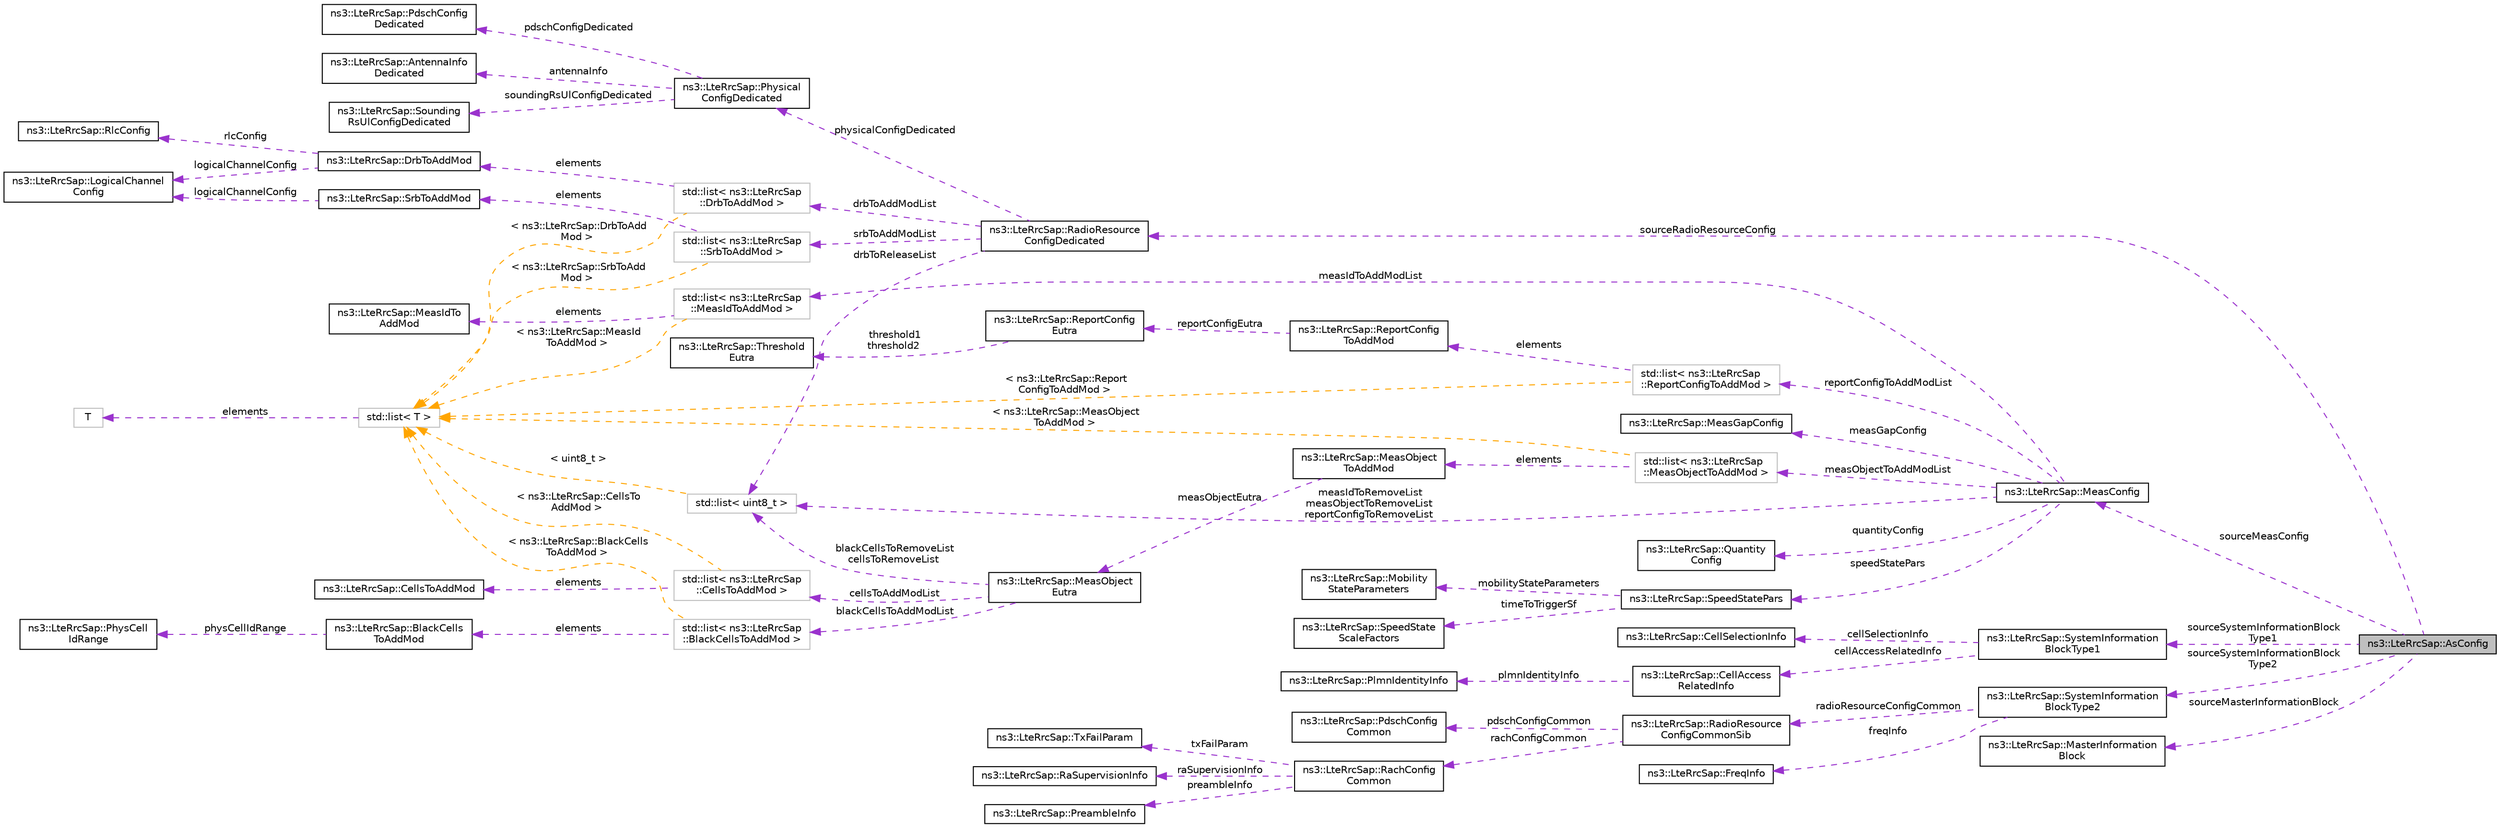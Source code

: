 digraph "ns3::LteRrcSap::AsConfig"
{
 // LATEX_PDF_SIZE
  edge [fontname="Helvetica",fontsize="10",labelfontname="Helvetica",labelfontsize="10"];
  node [fontname="Helvetica",fontsize="10",shape=record];
  rankdir="LR";
  Node1 [label="ns3::LteRrcSap::AsConfig",height=0.2,width=0.4,color="black", fillcolor="grey75", style="filled", fontcolor="black",tooltip="AsConfig structure."];
  Node2 -> Node1 [dir="back",color="darkorchid3",fontsize="10",style="dashed",label=" sourceMeasConfig" ,fontname="Helvetica"];
  Node2 [label="ns3::LteRrcSap::MeasConfig",height=0.2,width=0.4,color="black", fillcolor="white", style="filled",URL="$structns3_1_1_lte_rrc_sap_1_1_meas_config.html",tooltip="MeasConfig structure."];
  Node3 -> Node2 [dir="back",color="darkorchid3",fontsize="10",style="dashed",label=" measIdToAddModList" ,fontname="Helvetica"];
  Node3 [label="std::list\< ns3::LteRrcSap\l::MeasIdToAddMod \>",height=0.2,width=0.4,color="grey75", fillcolor="white", style="filled",tooltip=" "];
  Node4 -> Node3 [dir="back",color="darkorchid3",fontsize="10",style="dashed",label=" elements" ,fontname="Helvetica"];
  Node4 [label="ns3::LteRrcSap::MeasIdTo\lAddMod",height=0.2,width=0.4,color="black", fillcolor="white", style="filled",URL="$structns3_1_1_lte_rrc_sap_1_1_meas_id_to_add_mod.html",tooltip="MeasIdToAddMod structure."];
  Node5 -> Node3 [dir="back",color="orange",fontsize="10",style="dashed",label=" \< ns3::LteRrcSap::MeasId\lToAddMod \>" ,fontname="Helvetica"];
  Node5 [label="std::list\< T \>",height=0.2,width=0.4,color="grey75", fillcolor="white", style="filled",tooltip=" "];
  Node6 -> Node5 [dir="back",color="darkorchid3",fontsize="10",style="dashed",label=" elements" ,fontname="Helvetica"];
  Node6 [label="T",height=0.2,width=0.4,color="grey75", fillcolor="white", style="filled",tooltip=" "];
  Node7 -> Node2 [dir="back",color="darkorchid3",fontsize="10",style="dashed",label=" reportConfigToAddModList" ,fontname="Helvetica"];
  Node7 [label="std::list\< ns3::LteRrcSap\l::ReportConfigToAddMod \>",height=0.2,width=0.4,color="grey75", fillcolor="white", style="filled",tooltip=" "];
  Node8 -> Node7 [dir="back",color="darkorchid3",fontsize="10",style="dashed",label=" elements" ,fontname="Helvetica"];
  Node8 [label="ns3::LteRrcSap::ReportConfig\lToAddMod",height=0.2,width=0.4,color="black", fillcolor="white", style="filled",URL="$structns3_1_1_lte_rrc_sap_1_1_report_config_to_add_mod.html",tooltip="ReportConfigToAddMod structure."];
  Node9 -> Node8 [dir="back",color="darkorchid3",fontsize="10",style="dashed",label=" reportConfigEutra" ,fontname="Helvetica"];
  Node9 [label="ns3::LteRrcSap::ReportConfig\lEutra",height=0.2,width=0.4,color="black", fillcolor="white", style="filled",URL="$structns3_1_1_lte_rrc_sap_1_1_report_config_eutra.html",tooltip="Specifies criteria for triggering of an E-UTRA measurement reporting event."];
  Node10 -> Node9 [dir="back",color="darkorchid3",fontsize="10",style="dashed",label=" threshold1\nthreshold2" ,fontname="Helvetica"];
  Node10 [label="ns3::LteRrcSap::Threshold\lEutra",height=0.2,width=0.4,color="black", fillcolor="white", style="filled",URL="$structns3_1_1_lte_rrc_sap_1_1_threshold_eutra.html",tooltip="Threshold for event evaluation."];
  Node5 -> Node7 [dir="back",color="orange",fontsize="10",style="dashed",label=" \< ns3::LteRrcSap::Report\lConfigToAddMod \>" ,fontname="Helvetica"];
  Node11 -> Node2 [dir="back",color="darkorchid3",fontsize="10",style="dashed",label=" measIdToRemoveList\nmeasObjectToRemoveList\nreportConfigToRemoveList" ,fontname="Helvetica"];
  Node11 [label="std::list\< uint8_t \>",height=0.2,width=0.4,color="grey75", fillcolor="white", style="filled",tooltip=" "];
  Node5 -> Node11 [dir="back",color="orange",fontsize="10",style="dashed",label=" \< uint8_t \>" ,fontname="Helvetica"];
  Node12 -> Node2 [dir="back",color="darkorchid3",fontsize="10",style="dashed",label=" quantityConfig" ,fontname="Helvetica"];
  Node12 [label="ns3::LteRrcSap::Quantity\lConfig",height=0.2,width=0.4,color="black", fillcolor="white", style="filled",URL="$structns3_1_1_lte_rrc_sap_1_1_quantity_config.html",tooltip="QuantityConfig structure."];
  Node13 -> Node2 [dir="back",color="darkorchid3",fontsize="10",style="dashed",label=" speedStatePars" ,fontname="Helvetica"];
  Node13 [label="ns3::LteRrcSap::SpeedStatePars",height=0.2,width=0.4,color="black", fillcolor="white", style="filled",URL="$structns3_1_1_lte_rrc_sap_1_1_speed_state_pars.html",tooltip="SpeedStatePars structure."];
  Node14 -> Node13 [dir="back",color="darkorchid3",fontsize="10",style="dashed",label=" mobilityStateParameters" ,fontname="Helvetica"];
  Node14 [label="ns3::LteRrcSap::Mobility\lStateParameters",height=0.2,width=0.4,color="black", fillcolor="white", style="filled",URL="$structns3_1_1_lte_rrc_sap_1_1_mobility_state_parameters.html",tooltip="MobilityStateParameters structure."];
  Node15 -> Node13 [dir="back",color="darkorchid3",fontsize="10",style="dashed",label=" timeToTriggerSf" ,fontname="Helvetica"];
  Node15 [label="ns3::LteRrcSap::SpeedState\lScaleFactors",height=0.2,width=0.4,color="black", fillcolor="white", style="filled",URL="$structns3_1_1_lte_rrc_sap_1_1_speed_state_scale_factors.html",tooltip="SpeedStateScaleFactors structure."];
  Node16 -> Node2 [dir="back",color="darkorchid3",fontsize="10",style="dashed",label=" measObjectToAddModList" ,fontname="Helvetica"];
  Node16 [label="std::list\< ns3::LteRrcSap\l::MeasObjectToAddMod \>",height=0.2,width=0.4,color="grey75", fillcolor="white", style="filled",tooltip=" "];
  Node17 -> Node16 [dir="back",color="darkorchid3",fontsize="10",style="dashed",label=" elements" ,fontname="Helvetica"];
  Node17 [label="ns3::LteRrcSap::MeasObject\lToAddMod",height=0.2,width=0.4,color="black", fillcolor="white", style="filled",URL="$structns3_1_1_lte_rrc_sap_1_1_meas_object_to_add_mod.html",tooltip="MeasObjectToAddMod structure."];
  Node18 -> Node17 [dir="back",color="darkorchid3",fontsize="10",style="dashed",label=" measObjectEutra" ,fontname="Helvetica"];
  Node18 [label="ns3::LteRrcSap::MeasObject\lEutra",height=0.2,width=0.4,color="black", fillcolor="white", style="filled",URL="$structns3_1_1_lte_rrc_sap_1_1_meas_object_eutra.html",tooltip="MeasObjectEutra structure."];
  Node11 -> Node18 [dir="back",color="darkorchid3",fontsize="10",style="dashed",label=" blackCellsToRemoveList\ncellsToRemoveList" ,fontname="Helvetica"];
  Node19 -> Node18 [dir="back",color="darkorchid3",fontsize="10",style="dashed",label=" cellsToAddModList" ,fontname="Helvetica"];
  Node19 [label="std::list\< ns3::LteRrcSap\l::CellsToAddMod \>",height=0.2,width=0.4,color="grey75", fillcolor="white", style="filled",tooltip=" "];
  Node20 -> Node19 [dir="back",color="darkorchid3",fontsize="10",style="dashed",label=" elements" ,fontname="Helvetica"];
  Node20 [label="ns3::LteRrcSap::CellsToAddMod",height=0.2,width=0.4,color="black", fillcolor="white", style="filled",URL="$structns3_1_1_lte_rrc_sap_1_1_cells_to_add_mod.html",tooltip="CellsToAddMod structure."];
  Node5 -> Node19 [dir="back",color="orange",fontsize="10",style="dashed",label=" \< ns3::LteRrcSap::CellsTo\lAddMod \>" ,fontname="Helvetica"];
  Node21 -> Node18 [dir="back",color="darkorchid3",fontsize="10",style="dashed",label=" blackCellsToAddModList" ,fontname="Helvetica"];
  Node21 [label="std::list\< ns3::LteRrcSap\l::BlackCellsToAddMod \>",height=0.2,width=0.4,color="grey75", fillcolor="white", style="filled",tooltip=" "];
  Node22 -> Node21 [dir="back",color="darkorchid3",fontsize="10",style="dashed",label=" elements" ,fontname="Helvetica"];
  Node22 [label="ns3::LteRrcSap::BlackCells\lToAddMod",height=0.2,width=0.4,color="black", fillcolor="white", style="filled",URL="$structns3_1_1_lte_rrc_sap_1_1_black_cells_to_add_mod.html",tooltip="BlackCellsToAddMod structure."];
  Node23 -> Node22 [dir="back",color="darkorchid3",fontsize="10",style="dashed",label=" physCellIdRange" ,fontname="Helvetica"];
  Node23 [label="ns3::LteRrcSap::PhysCell\lIdRange",height=0.2,width=0.4,color="black", fillcolor="white", style="filled",URL="$structns3_1_1_lte_rrc_sap_1_1_phys_cell_id_range.html",tooltip="PhysCellIdRange structure."];
  Node5 -> Node21 [dir="back",color="orange",fontsize="10",style="dashed",label=" \< ns3::LteRrcSap::BlackCells\lToAddMod \>" ,fontname="Helvetica"];
  Node5 -> Node16 [dir="back",color="orange",fontsize="10",style="dashed",label=" \< ns3::LteRrcSap::MeasObject\lToAddMod \>" ,fontname="Helvetica"];
  Node24 -> Node2 [dir="back",color="darkorchid3",fontsize="10",style="dashed",label=" measGapConfig" ,fontname="Helvetica"];
  Node24 [label="ns3::LteRrcSap::MeasGapConfig",height=0.2,width=0.4,color="black", fillcolor="white", style="filled",URL="$structns3_1_1_lte_rrc_sap_1_1_meas_gap_config.html",tooltip="MeasGapConfig structure."];
  Node25 -> Node1 [dir="back",color="darkorchid3",fontsize="10",style="dashed",label=" sourceSystemInformationBlock\lType1" ,fontname="Helvetica"];
  Node25 [label="ns3::LteRrcSap::SystemInformation\lBlockType1",height=0.2,width=0.4,color="black", fillcolor="white", style="filled",URL="$structns3_1_1_lte_rrc_sap_1_1_system_information_block_type1.html",tooltip="SystemInformationBlockType1 structure."];
  Node26 -> Node25 [dir="back",color="darkorchid3",fontsize="10",style="dashed",label=" cellSelectionInfo" ,fontname="Helvetica"];
  Node26 [label="ns3::LteRrcSap::CellSelectionInfo",height=0.2,width=0.4,color="black", fillcolor="white", style="filled",URL="$structns3_1_1_lte_rrc_sap_1_1_cell_selection_info.html",tooltip="CellSelectionInfo structure."];
  Node27 -> Node25 [dir="back",color="darkorchid3",fontsize="10",style="dashed",label=" cellAccessRelatedInfo" ,fontname="Helvetica"];
  Node27 [label="ns3::LteRrcSap::CellAccess\lRelatedInfo",height=0.2,width=0.4,color="black", fillcolor="white", style="filled",URL="$structns3_1_1_lte_rrc_sap_1_1_cell_access_related_info.html",tooltip="CellAccessRelatedInfo structure."];
  Node28 -> Node27 [dir="back",color="darkorchid3",fontsize="10",style="dashed",label=" plmnIdentityInfo" ,fontname="Helvetica"];
  Node28 [label="ns3::LteRrcSap::PlmnIdentityInfo",height=0.2,width=0.4,color="black", fillcolor="white", style="filled",URL="$structns3_1_1_lte_rrc_sap_1_1_plmn_identity_info.html",tooltip="PlmnIdentityInfo structure."];
  Node29 -> Node1 [dir="back",color="darkorchid3",fontsize="10",style="dashed",label=" sourceSystemInformationBlock\lType2" ,fontname="Helvetica"];
  Node29 [label="ns3::LteRrcSap::SystemInformation\lBlockType2",height=0.2,width=0.4,color="black", fillcolor="white", style="filled",URL="$structns3_1_1_lte_rrc_sap_1_1_system_information_block_type2.html",tooltip="SystemInformationBlockType2 structure."];
  Node30 -> Node29 [dir="back",color="darkorchid3",fontsize="10",style="dashed",label=" radioResourceConfigCommon" ,fontname="Helvetica"];
  Node30 [label="ns3::LteRrcSap::RadioResource\lConfigCommonSib",height=0.2,width=0.4,color="black", fillcolor="white", style="filled",URL="$structns3_1_1_lte_rrc_sap_1_1_radio_resource_config_common_sib.html",tooltip="RadioResourceConfigCommonSib structure."];
  Node31 -> Node30 [dir="back",color="darkorchid3",fontsize="10",style="dashed",label=" pdschConfigCommon" ,fontname="Helvetica"];
  Node31 [label="ns3::LteRrcSap::PdschConfig\lCommon",height=0.2,width=0.4,color="black", fillcolor="white", style="filled",URL="$structns3_1_1_lte_rrc_sap_1_1_pdsch_config_common.html",tooltip="PdschConfigCommon structure."];
  Node32 -> Node30 [dir="back",color="darkorchid3",fontsize="10",style="dashed",label=" rachConfigCommon" ,fontname="Helvetica"];
  Node32 [label="ns3::LteRrcSap::RachConfig\lCommon",height=0.2,width=0.4,color="black", fillcolor="white", style="filled",URL="$structns3_1_1_lte_rrc_sap_1_1_rach_config_common.html",tooltip="RachConfigCommon structure."];
  Node33 -> Node32 [dir="back",color="darkorchid3",fontsize="10",style="dashed",label=" txFailParam" ,fontname="Helvetica"];
  Node33 [label="ns3::LteRrcSap::TxFailParam",height=0.2,width=0.4,color="black", fillcolor="white", style="filled",URL="$structns3_1_1_lte_rrc_sap_1_1_tx_fail_param.html",tooltip="TxFailParams structure."];
  Node34 -> Node32 [dir="back",color="darkorchid3",fontsize="10",style="dashed",label=" raSupervisionInfo" ,fontname="Helvetica"];
  Node34 [label="ns3::LteRrcSap::RaSupervisionInfo",height=0.2,width=0.4,color="black", fillcolor="white", style="filled",URL="$structns3_1_1_lte_rrc_sap_1_1_ra_supervision_info.html",tooltip="RaSupervisionInfo structure."];
  Node35 -> Node32 [dir="back",color="darkorchid3",fontsize="10",style="dashed",label=" preambleInfo" ,fontname="Helvetica"];
  Node35 [label="ns3::LteRrcSap::PreambleInfo",height=0.2,width=0.4,color="black", fillcolor="white", style="filled",URL="$structns3_1_1_lte_rrc_sap_1_1_preamble_info.html",tooltip="PreambleInfo structure."];
  Node36 -> Node29 [dir="back",color="darkorchid3",fontsize="10",style="dashed",label=" freqInfo" ,fontname="Helvetica"];
  Node36 [label="ns3::LteRrcSap::FreqInfo",height=0.2,width=0.4,color="black", fillcolor="white", style="filled",URL="$structns3_1_1_lte_rrc_sap_1_1_freq_info.html",tooltip="FreqInfo structure."];
  Node37 -> Node1 [dir="back",color="darkorchid3",fontsize="10",style="dashed",label=" sourceRadioResourceConfig" ,fontname="Helvetica"];
  Node37 [label="ns3::LteRrcSap::RadioResource\lConfigDedicated",height=0.2,width=0.4,color="black", fillcolor="white", style="filled",URL="$structns3_1_1_lte_rrc_sap_1_1_radio_resource_config_dedicated.html",tooltip="RadioResourceConfigDedicated structure."];
  Node38 -> Node37 [dir="back",color="darkorchid3",fontsize="10",style="dashed",label=" physicalConfigDedicated" ,fontname="Helvetica"];
  Node38 [label="ns3::LteRrcSap::Physical\lConfigDedicated",height=0.2,width=0.4,color="black", fillcolor="white", style="filled",URL="$structns3_1_1_lte_rrc_sap_1_1_physical_config_dedicated.html",tooltip="PhysicalConfigDedicated structure."];
  Node39 -> Node38 [dir="back",color="darkorchid3",fontsize="10",style="dashed",label=" pdschConfigDedicated" ,fontname="Helvetica"];
  Node39 [label="ns3::LteRrcSap::PdschConfig\lDedicated",height=0.2,width=0.4,color="black", fillcolor="white", style="filled",URL="$structns3_1_1_lte_rrc_sap_1_1_pdsch_config_dedicated.html",tooltip="PdschConfigDedicated structure."];
  Node40 -> Node38 [dir="back",color="darkorchid3",fontsize="10",style="dashed",label=" antennaInfo" ,fontname="Helvetica"];
  Node40 [label="ns3::LteRrcSap::AntennaInfo\lDedicated",height=0.2,width=0.4,color="black", fillcolor="white", style="filled",URL="$structns3_1_1_lte_rrc_sap_1_1_antenna_info_dedicated.html",tooltip="AntennaInfoDedicated structure."];
  Node41 -> Node38 [dir="back",color="darkorchid3",fontsize="10",style="dashed",label=" soundingRsUlConfigDedicated" ,fontname="Helvetica"];
  Node41 [label="ns3::LteRrcSap::Sounding\lRsUlConfigDedicated",height=0.2,width=0.4,color="black", fillcolor="white", style="filled",URL="$structns3_1_1_lte_rrc_sap_1_1_sounding_rs_ul_config_dedicated.html",tooltip="SoundingRsUlConfigDedicated structure."];
  Node11 -> Node37 [dir="back",color="darkorchid3",fontsize="10",style="dashed",label=" drbToReleaseList" ,fontname="Helvetica"];
  Node42 -> Node37 [dir="back",color="darkorchid3",fontsize="10",style="dashed",label=" drbToAddModList" ,fontname="Helvetica"];
  Node42 [label="std::list\< ns3::LteRrcSap\l::DrbToAddMod \>",height=0.2,width=0.4,color="grey75", fillcolor="white", style="filled",tooltip=" "];
  Node43 -> Node42 [dir="back",color="darkorchid3",fontsize="10",style="dashed",label=" elements" ,fontname="Helvetica"];
  Node43 [label="ns3::LteRrcSap::DrbToAddMod",height=0.2,width=0.4,color="black", fillcolor="white", style="filled",URL="$structns3_1_1_lte_rrc_sap_1_1_drb_to_add_mod.html",tooltip="DrbToAddMod structure."];
  Node44 -> Node43 [dir="back",color="darkorchid3",fontsize="10",style="dashed",label=" rlcConfig" ,fontname="Helvetica"];
  Node44 [label="ns3::LteRrcSap::RlcConfig",height=0.2,width=0.4,color="black", fillcolor="white", style="filled",URL="$structns3_1_1_lte_rrc_sap_1_1_rlc_config.html",tooltip="RlcConfig structure."];
  Node45 -> Node43 [dir="back",color="darkorchid3",fontsize="10",style="dashed",label=" logicalChannelConfig" ,fontname="Helvetica"];
  Node45 [label="ns3::LteRrcSap::LogicalChannel\lConfig",height=0.2,width=0.4,color="black", fillcolor="white", style="filled",URL="$structns3_1_1_lte_rrc_sap_1_1_logical_channel_config.html",tooltip="LogicalChannelConfig structure."];
  Node5 -> Node42 [dir="back",color="orange",fontsize="10",style="dashed",label=" \< ns3::LteRrcSap::DrbToAdd\lMod \>" ,fontname="Helvetica"];
  Node46 -> Node37 [dir="back",color="darkorchid3",fontsize="10",style="dashed",label=" srbToAddModList" ,fontname="Helvetica"];
  Node46 [label="std::list\< ns3::LteRrcSap\l::SrbToAddMod \>",height=0.2,width=0.4,color="grey75", fillcolor="white", style="filled",tooltip=" "];
  Node47 -> Node46 [dir="back",color="darkorchid3",fontsize="10",style="dashed",label=" elements" ,fontname="Helvetica"];
  Node47 [label="ns3::LteRrcSap::SrbToAddMod",height=0.2,width=0.4,color="black", fillcolor="white", style="filled",URL="$structns3_1_1_lte_rrc_sap_1_1_srb_to_add_mod.html",tooltip="SrbToAddMod structure."];
  Node45 -> Node47 [dir="back",color="darkorchid3",fontsize="10",style="dashed",label=" logicalChannelConfig" ,fontname="Helvetica"];
  Node5 -> Node46 [dir="back",color="orange",fontsize="10",style="dashed",label=" \< ns3::LteRrcSap::SrbToAdd\lMod \>" ,fontname="Helvetica"];
  Node48 -> Node1 [dir="back",color="darkorchid3",fontsize="10",style="dashed",label=" sourceMasterInformationBlock" ,fontname="Helvetica"];
  Node48 [label="ns3::LteRrcSap::MasterInformation\lBlock",height=0.2,width=0.4,color="black", fillcolor="white", style="filled",URL="$structns3_1_1_lte_rrc_sap_1_1_master_information_block.html",tooltip="MasterInformationBlock structure."];
}
